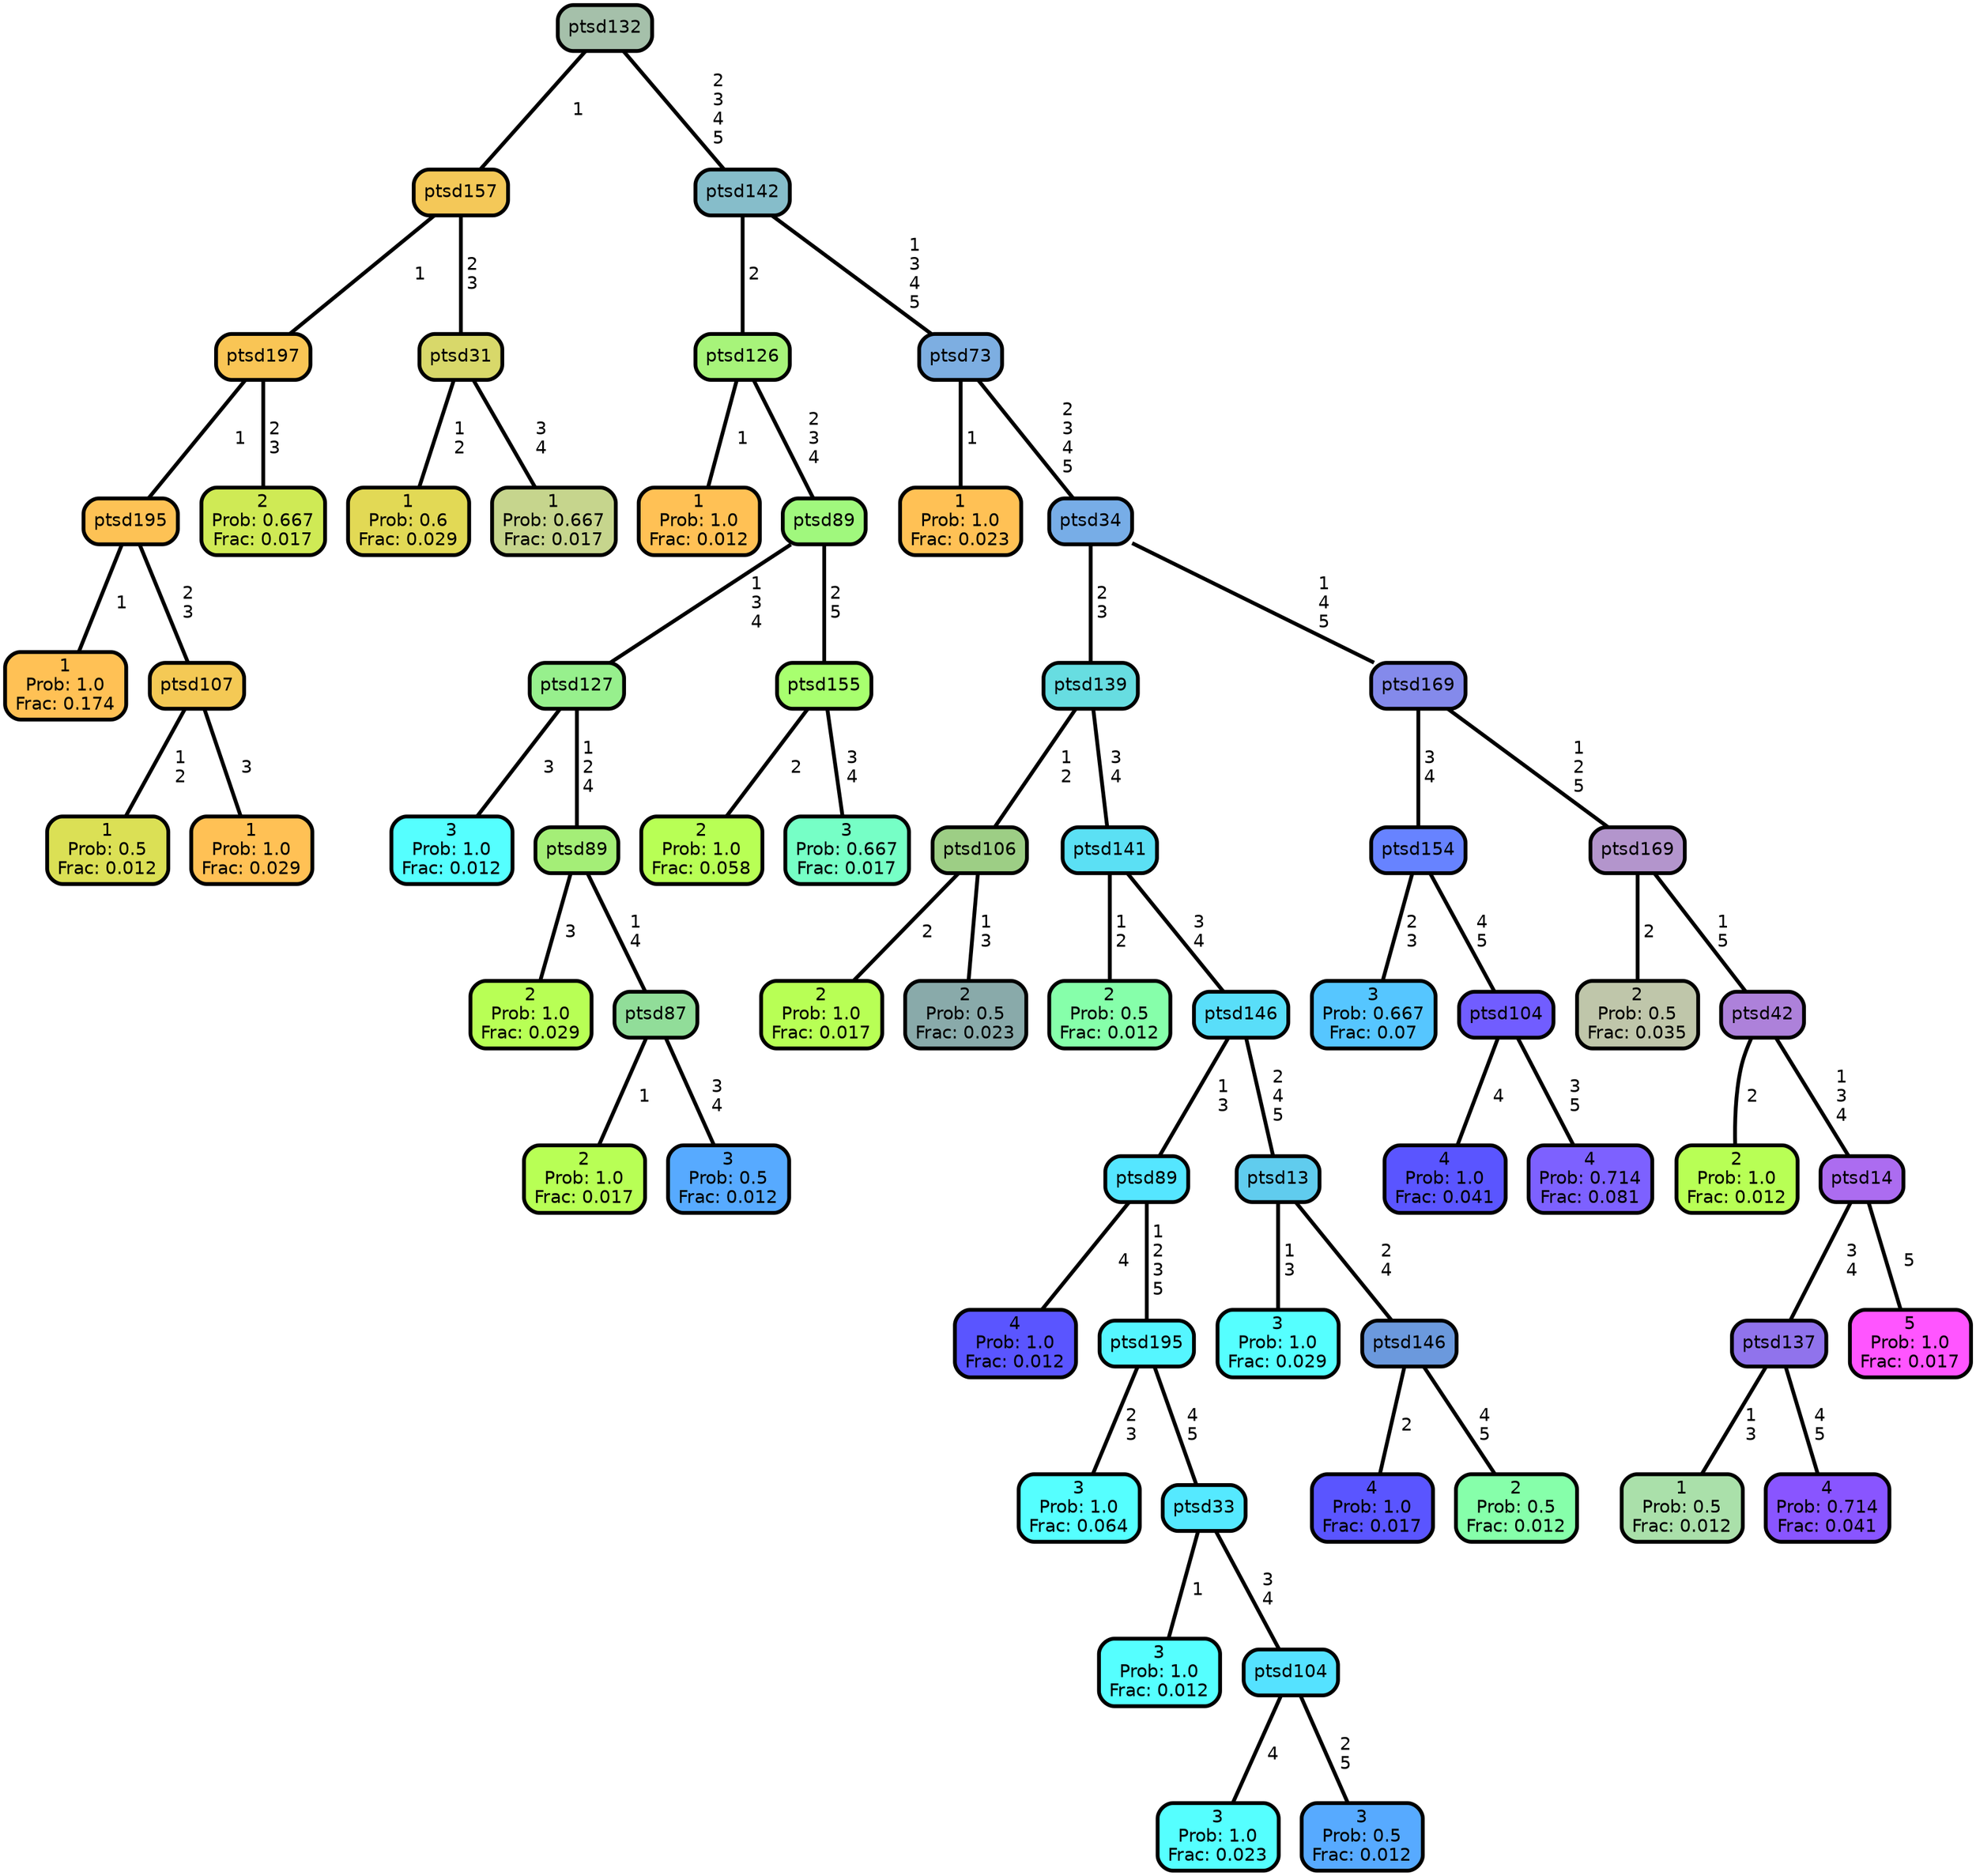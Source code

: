 graph Tree {
node [shape=box, style="filled, rounded",color="black",penwidth="3",fontcolor="black",                 fontname=helvetica] ;
graph [ranksep="0 equally", splines=straight,                 bgcolor=transparent, dpi=200] ;
edge [fontname=helvetica, color=black] ;
0 [label="1
Prob: 1.0
Frac: 0.174", fillcolor="#ffc155"] ;
1 [label="ptsd195", fillcolor="#fdc255"] ;
2 [label="1
Prob: 0.5
Frac: 0.012", fillcolor="#dbe055"] ;
3 [label="ptsd107", fillcolor="#f4c955"] ;
4 [label="1
Prob: 1.0
Frac: 0.029", fillcolor="#ffc155"] ;
5 [label="ptsd197", fillcolor="#f9c555"] ;
6 [label="2
Prob: 0.667
Frac: 0.017", fillcolor="#cfea55"] ;
7 [label="ptsd157", fillcolor="#f4c858"] ;
8 [label="1
Prob: 0.6
Frac: 0.029", fillcolor="#e2d955"] ;
9 [label="ptsd31", fillcolor="#d8d86a"] ;
10 [label="1
Prob: 0.667
Frac: 0.017", fillcolor="#c6d58d"] ;
11 [label="ptsd132", fillcolor="#a5c0aa"] ;
12 [label="1
Prob: 1.0
Frac: 0.012", fillcolor="#ffc155"] ;
13 [label="ptsd126", fillcolor="#a7f47a"] ;
14 [label="3
Prob: 1.0
Frac: 0.012", fillcolor="#55ffff"] ;
15 [label="ptsd127", fillcolor="#97f08d"] ;
16 [label="2
Prob: 1.0
Frac: 0.029", fillcolor="#b8ff55"] ;
17 [label="ptsd89", fillcolor="#a4ee77"] ;
18 [label="2
Prob: 1.0
Frac: 0.017", fillcolor="#b8ff55"] ;
19 [label="ptsd87", fillcolor="#91dd99"] ;
20 [label="3
Prob: 0.5
Frac: 0.012", fillcolor="#57aaff"] ;
21 [label="ptsd89", fillcolor="#a0f87d"] ;
22 [label="2
Prob: 1.0
Frac: 0.058", fillcolor="#b8ff55"] ;
23 [label="ptsd155", fillcolor="#a8ff6f"] ;
24 [label="3
Prob: 0.667
Frac: 0.017", fillcolor="#76ffc6"] ;
25 [label="ptsd142", fillcolor="#86bdca"] ;
26 [label="1
Prob: 1.0
Frac: 0.023", fillcolor="#ffc155"] ;
27 [label="ptsd73", fillcolor="#7daee1"] ;
28 [label="2
Prob: 1.0
Frac: 0.017", fillcolor="#b8ff55"] ;
29 [label="ptsd106", fillcolor="#9dce85"] ;
30 [label="2
Prob: 0.5
Frac: 0.023", fillcolor="#89aaaa"] ;
31 [label="ptsd139", fillcolor="#67dde1"] ;
32 [label="2
Prob: 0.5
Frac: 0.012", fillcolor="#86ffaa"] ;
33 [label="ptsd141", fillcolor="#5be0f4"] ;
34 [label="4
Prob: 1.0
Frac: 0.012", fillcolor="#5a55ff"] ;
35 [label="ptsd89", fillcolor="#55e6ff"] ;
36 [label="3
Prob: 1.0
Frac: 0.064", fillcolor="#55ffff"] ;
37 [label="ptsd195", fillcolor="#55f6ff"] ;
38 [label="3
Prob: 1.0
Frac: 0.012", fillcolor="#55ffff"] ;
39 [label="ptsd33", fillcolor="#55e9ff"] ;
40 [label="3
Prob: 1.0
Frac: 0.023", fillcolor="#55ffff"] ;
41 [label="ptsd104", fillcolor="#55e2ff"] ;
42 [label="3
Prob: 0.5
Frac: 0.012", fillcolor="#57aaff"] ;
43 [label="ptsd146", fillcolor="#59def9"] ;
44 [label="3
Prob: 1.0
Frac: 0.029", fillcolor="#55ffff"] ;
45 [label="ptsd13", fillcolor="#60ccee"] ;
46 [label="4
Prob: 1.0
Frac: 0.017", fillcolor="#5a55ff"] ;
47 [label="ptsd146", fillcolor="#6b99dd"] ;
48 [label="2
Prob: 0.5
Frac: 0.012", fillcolor="#86ffaa"] ;
49 [label="ptsd34", fillcolor="#77ade7"] ;
50 [label="3
Prob: 0.667
Frac: 0.07", fillcolor="#56c6ff"] ;
51 [label="ptsd154", fillcolor="#6783ff"] ;
52 [label="4
Prob: 1.0
Frac: 0.041", fillcolor="#5a55ff"] ;
53 [label="ptsd104", fillcolor="#715dff"] ;
54 [label="4
Prob: 0.714
Frac: 0.081", fillcolor="#7d61ff"] ;
55 [label="ptsd169", fillcolor="#848aeb"] ;
56 [label="2
Prob: 0.5
Frac: 0.035", fillcolor="#bfc6aa"] ;
57 [label="ptsd169", fillcolor="#b395cc"] ;
58 [label="2
Prob: 1.0
Frac: 0.012", fillcolor="#b8ff55"] ;
59 [label="ptsd42", fillcolor="#ad81da"] ;
60 [label="1
Prob: 0.5
Frac: 0.012", fillcolor="#aae0aa"] ;
61 [label="ptsd137", fillcolor="#9073ec"] ;
62 [label="4
Prob: 0.714
Frac: 0.041", fillcolor="#8955ff"] ;
63 [label="ptsd14", fillcolor="#ac6cf0"] ;
64 [label="5
Prob: 1.0
Frac: 0.017", fillcolor="#ff55ff"] ;
1 -- 0 [label=" 1",penwidth=3] ;
1 -- 3 [label=" 2\n 3",penwidth=3] ;
3 -- 2 [label=" 1\n 2",penwidth=3] ;
3 -- 4 [label=" 3",penwidth=3] ;
5 -- 1 [label=" 1",penwidth=3] ;
5 -- 6 [label=" 2\n 3",penwidth=3] ;
7 -- 5 [label=" 1",penwidth=3] ;
7 -- 9 [label=" 2\n 3",penwidth=3] ;
9 -- 8 [label=" 1\n 2",penwidth=3] ;
9 -- 10 [label=" 3\n 4",penwidth=3] ;
11 -- 7 [label=" 1",penwidth=3] ;
11 -- 25 [label=" 2\n 3\n 4\n 5",penwidth=3] ;
13 -- 12 [label=" 1",penwidth=3] ;
13 -- 21 [label=" 2\n 3\n 4",penwidth=3] ;
15 -- 14 [label=" 3",penwidth=3] ;
15 -- 17 [label=" 1\n 2\n 4",penwidth=3] ;
17 -- 16 [label=" 3",penwidth=3] ;
17 -- 19 [label=" 1\n 4",penwidth=3] ;
19 -- 18 [label=" 1",penwidth=3] ;
19 -- 20 [label=" 3\n 4",penwidth=3] ;
21 -- 15 [label=" 1\n 3\n 4",penwidth=3] ;
21 -- 23 [label=" 2\n 5",penwidth=3] ;
23 -- 22 [label=" 2",penwidth=3] ;
23 -- 24 [label=" 3\n 4",penwidth=3] ;
25 -- 13 [label=" 2",penwidth=3] ;
25 -- 27 [label=" 1\n 3\n 4\n 5",penwidth=3] ;
27 -- 26 [label=" 1",penwidth=3] ;
27 -- 49 [label=" 2\n 3\n 4\n 5",penwidth=3] ;
29 -- 28 [label=" 2",penwidth=3] ;
29 -- 30 [label=" 1\n 3",penwidth=3] ;
31 -- 29 [label=" 1\n 2",penwidth=3] ;
31 -- 33 [label=" 3\n 4",penwidth=3] ;
33 -- 32 [label=" 1\n 2",penwidth=3] ;
33 -- 43 [label=" 3\n 4",penwidth=3] ;
35 -- 34 [label=" 4",penwidth=3] ;
35 -- 37 [label=" 1\n 2\n 3\n 5",penwidth=3] ;
37 -- 36 [label=" 2\n 3",penwidth=3] ;
37 -- 39 [label=" 4\n 5",penwidth=3] ;
39 -- 38 [label=" 1",penwidth=3] ;
39 -- 41 [label=" 3\n 4",penwidth=3] ;
41 -- 40 [label=" 4",penwidth=3] ;
41 -- 42 [label=" 2\n 5",penwidth=3] ;
43 -- 35 [label=" 1\n 3",penwidth=3] ;
43 -- 45 [label=" 2\n 4\n 5",penwidth=3] ;
45 -- 44 [label=" 1\n 3",penwidth=3] ;
45 -- 47 [label=" 2\n 4",penwidth=3] ;
47 -- 46 [label=" 2",penwidth=3] ;
47 -- 48 [label=" 4\n 5",penwidth=3] ;
49 -- 31 [label=" 2\n 3",penwidth=3] ;
49 -- 55 [label=" 1\n 4\n 5",penwidth=3] ;
51 -- 50 [label=" 2\n 3",penwidth=3] ;
51 -- 53 [label=" 4\n 5",penwidth=3] ;
53 -- 52 [label=" 4",penwidth=3] ;
53 -- 54 [label=" 3\n 5",penwidth=3] ;
55 -- 51 [label=" 3\n 4",penwidth=3] ;
55 -- 57 [label=" 1\n 2\n 5",penwidth=3] ;
57 -- 56 [label=" 2",penwidth=3] ;
57 -- 59 [label=" 1\n 5",penwidth=3] ;
59 -- 58 [label=" 2",penwidth=3] ;
59 -- 63 [label=" 1\n 3\n 4",penwidth=3] ;
61 -- 60 [label=" 1\n 3",penwidth=3] ;
61 -- 62 [label=" 4\n 5",penwidth=3] ;
63 -- 61 [label=" 3\n 4",penwidth=3] ;
63 -- 64 [label=" 5",penwidth=3] ;
{rank = same;}}